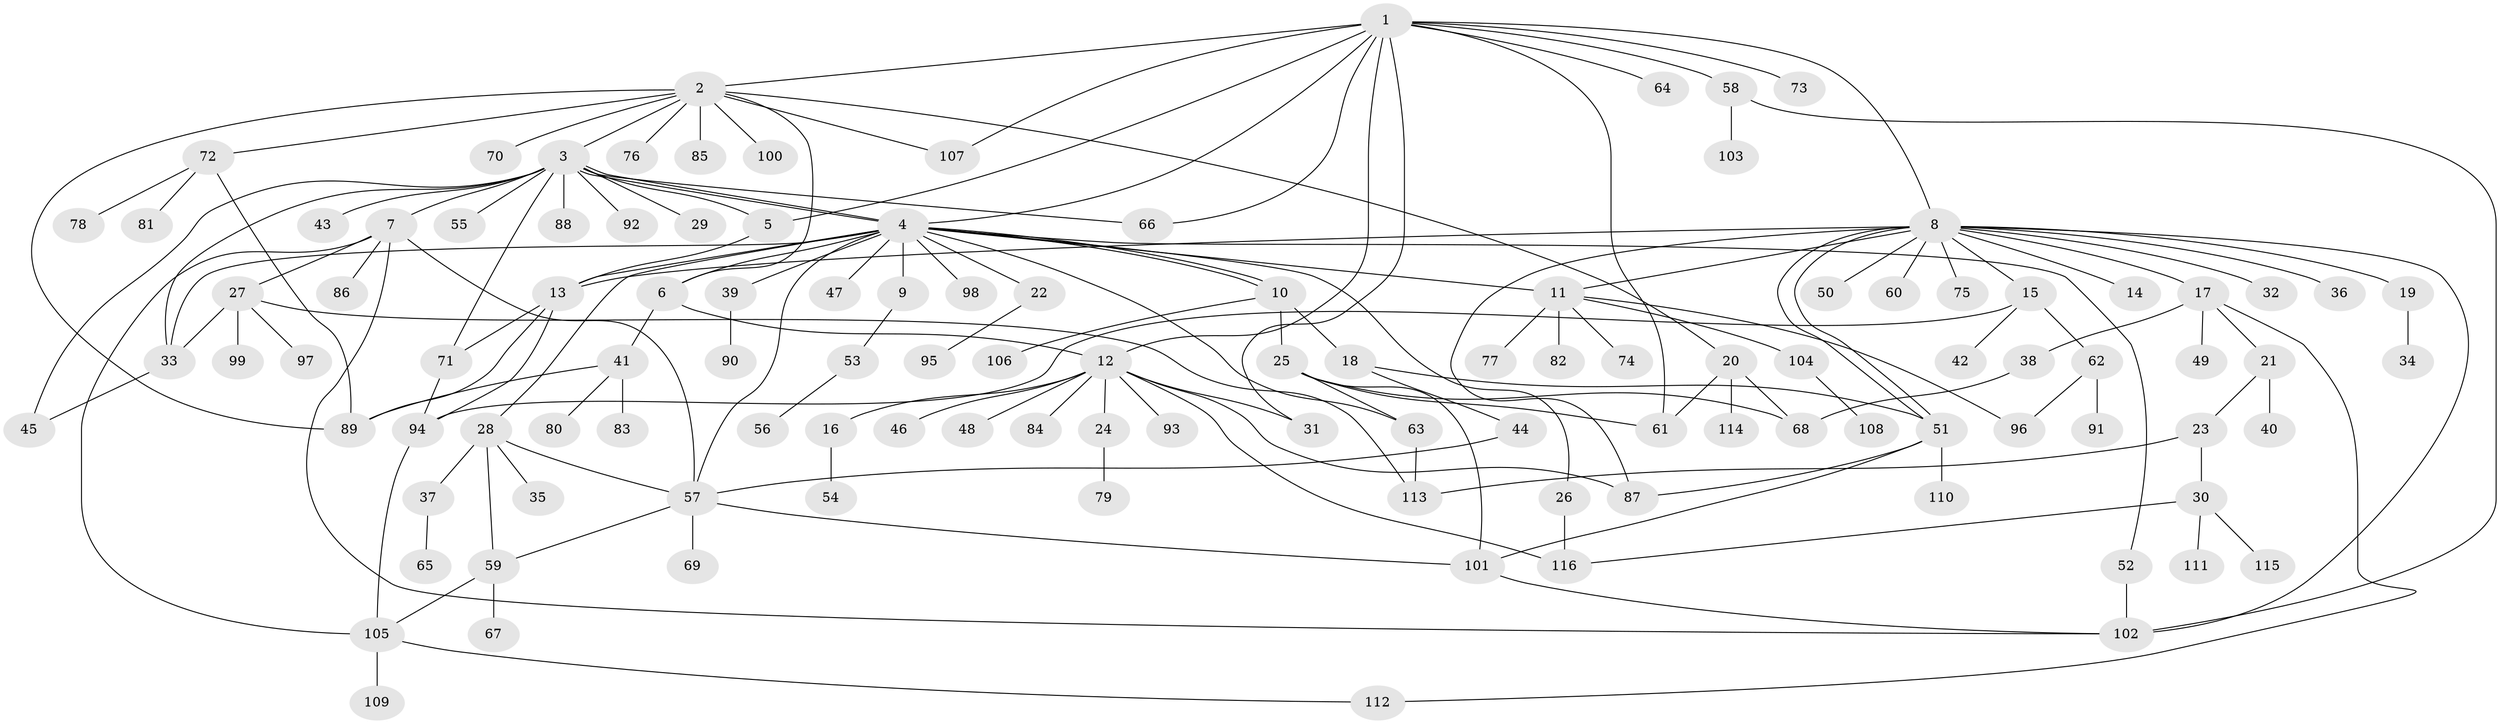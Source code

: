 // Generated by graph-tools (version 1.1) at 2025/35/03/09/25 02:35:49]
// undirected, 116 vertices, 163 edges
graph export_dot {
graph [start="1"]
  node [color=gray90,style=filled];
  1;
  2;
  3;
  4;
  5;
  6;
  7;
  8;
  9;
  10;
  11;
  12;
  13;
  14;
  15;
  16;
  17;
  18;
  19;
  20;
  21;
  22;
  23;
  24;
  25;
  26;
  27;
  28;
  29;
  30;
  31;
  32;
  33;
  34;
  35;
  36;
  37;
  38;
  39;
  40;
  41;
  42;
  43;
  44;
  45;
  46;
  47;
  48;
  49;
  50;
  51;
  52;
  53;
  54;
  55;
  56;
  57;
  58;
  59;
  60;
  61;
  62;
  63;
  64;
  65;
  66;
  67;
  68;
  69;
  70;
  71;
  72;
  73;
  74;
  75;
  76;
  77;
  78;
  79;
  80;
  81;
  82;
  83;
  84;
  85;
  86;
  87;
  88;
  89;
  90;
  91;
  92;
  93;
  94;
  95;
  96;
  97;
  98;
  99;
  100;
  101;
  102;
  103;
  104;
  105;
  106;
  107;
  108;
  109;
  110;
  111;
  112;
  113;
  114;
  115;
  116;
  1 -- 2;
  1 -- 4;
  1 -- 5;
  1 -- 8;
  1 -- 12;
  1 -- 31;
  1 -- 58;
  1 -- 61;
  1 -- 64;
  1 -- 66;
  1 -- 73;
  1 -- 107;
  2 -- 3;
  2 -- 6;
  2 -- 20;
  2 -- 70;
  2 -- 72;
  2 -- 76;
  2 -- 85;
  2 -- 89;
  2 -- 100;
  2 -- 107;
  3 -- 4;
  3 -- 4;
  3 -- 5;
  3 -- 7;
  3 -- 29;
  3 -- 33;
  3 -- 43;
  3 -- 45;
  3 -- 55;
  3 -- 66;
  3 -- 71;
  3 -- 88;
  3 -- 92;
  4 -- 6;
  4 -- 9;
  4 -- 10;
  4 -- 10;
  4 -- 11;
  4 -- 13;
  4 -- 22;
  4 -- 26;
  4 -- 28;
  4 -- 33;
  4 -- 39;
  4 -- 47;
  4 -- 52;
  4 -- 57;
  4 -- 63;
  4 -- 98;
  5 -- 13;
  6 -- 12;
  6 -- 41;
  7 -- 27;
  7 -- 57;
  7 -- 86;
  7 -- 102;
  7 -- 105;
  8 -- 11;
  8 -- 13;
  8 -- 14;
  8 -- 15;
  8 -- 17;
  8 -- 19;
  8 -- 32;
  8 -- 36;
  8 -- 50;
  8 -- 51;
  8 -- 51;
  8 -- 60;
  8 -- 75;
  8 -- 87;
  8 -- 102;
  9 -- 53;
  10 -- 18;
  10 -- 25;
  10 -- 106;
  11 -- 74;
  11 -- 77;
  11 -- 82;
  11 -- 96;
  11 -- 104;
  12 -- 16;
  12 -- 24;
  12 -- 31;
  12 -- 46;
  12 -- 48;
  12 -- 84;
  12 -- 87;
  12 -- 93;
  12 -- 116;
  13 -- 71;
  13 -- 89;
  13 -- 94;
  15 -- 42;
  15 -- 62;
  15 -- 94;
  16 -- 54;
  17 -- 21;
  17 -- 38;
  17 -- 49;
  17 -- 112;
  18 -- 44;
  18 -- 51;
  19 -- 34;
  20 -- 61;
  20 -- 68;
  20 -- 114;
  21 -- 23;
  21 -- 40;
  22 -- 95;
  23 -- 30;
  23 -- 113;
  24 -- 79;
  25 -- 61;
  25 -- 63;
  25 -- 68;
  25 -- 101;
  26 -- 116;
  27 -- 33;
  27 -- 97;
  27 -- 99;
  27 -- 113;
  28 -- 35;
  28 -- 37;
  28 -- 57;
  28 -- 59;
  30 -- 111;
  30 -- 115;
  30 -- 116;
  33 -- 45;
  37 -- 65;
  38 -- 68;
  39 -- 90;
  41 -- 80;
  41 -- 83;
  41 -- 89;
  44 -- 57;
  51 -- 87;
  51 -- 101;
  51 -- 110;
  52 -- 102;
  53 -- 56;
  57 -- 59;
  57 -- 69;
  57 -- 101;
  58 -- 102;
  58 -- 103;
  59 -- 67;
  59 -- 105;
  62 -- 91;
  62 -- 96;
  63 -- 113;
  71 -- 94;
  72 -- 78;
  72 -- 81;
  72 -- 89;
  94 -- 105;
  101 -- 102;
  104 -- 108;
  105 -- 109;
  105 -- 112;
}
